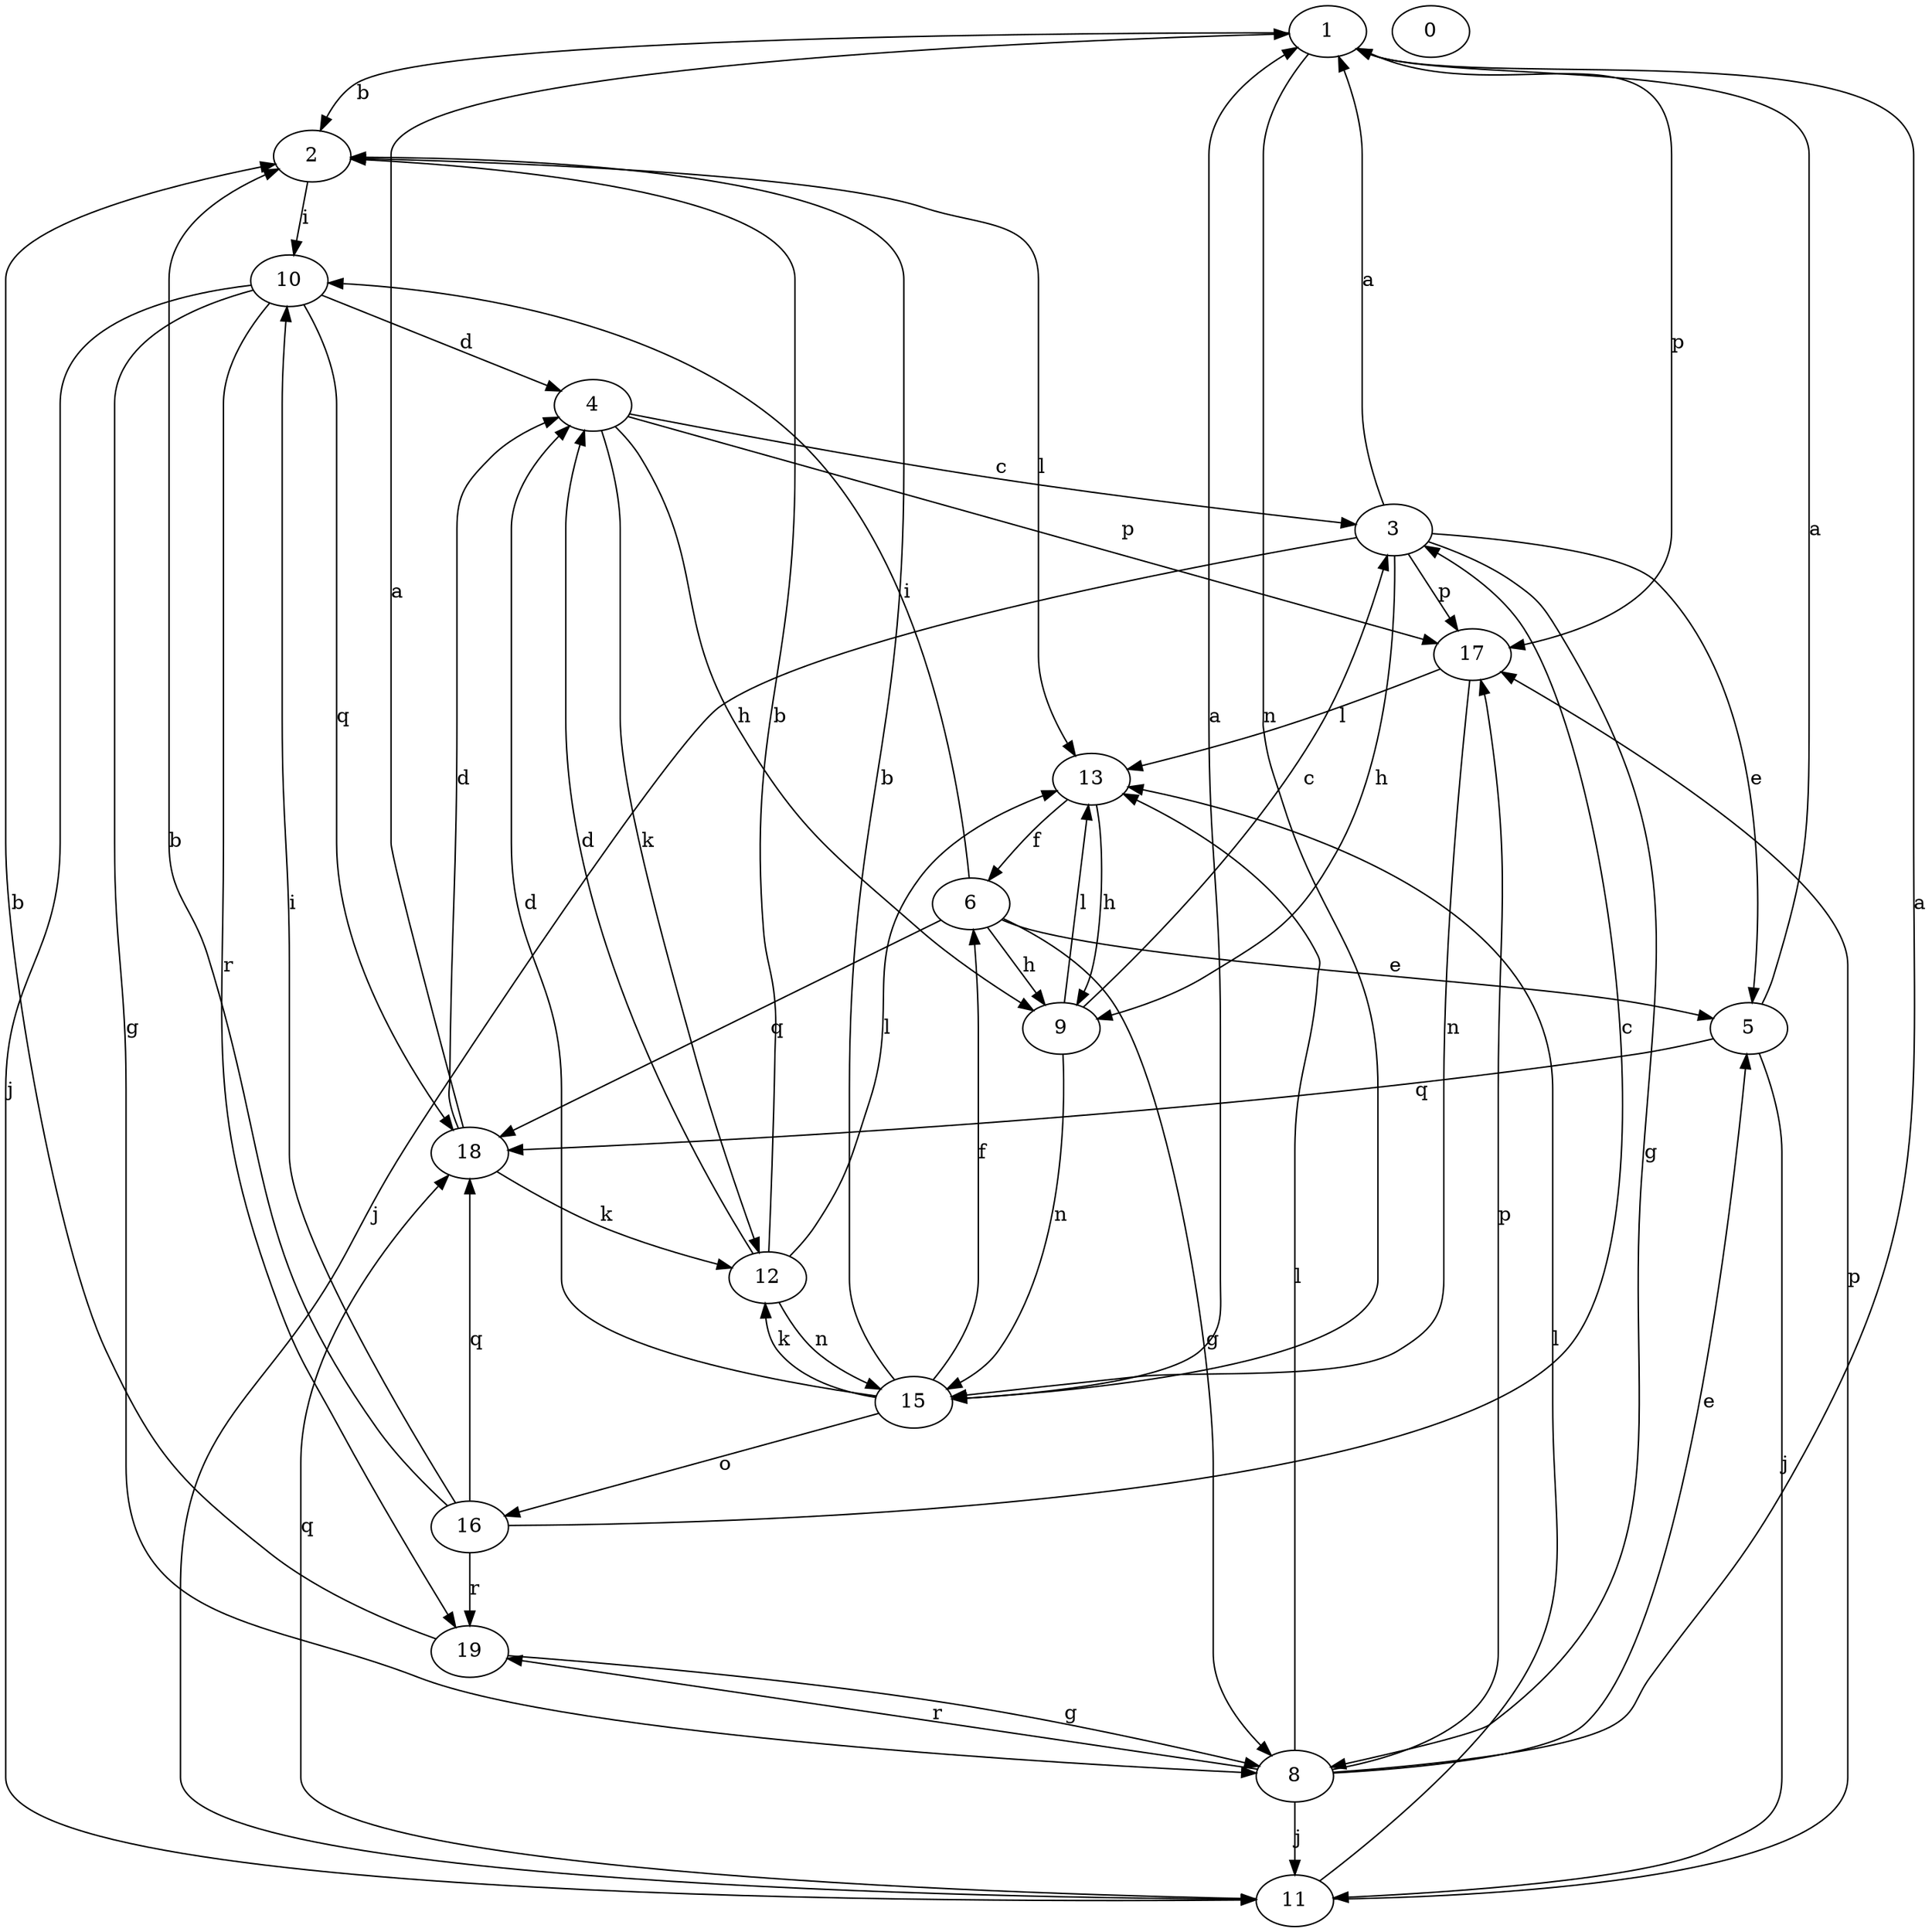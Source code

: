 strict digraph  {
1;
2;
3;
4;
5;
6;
8;
9;
10;
11;
12;
13;
0;
15;
16;
17;
18;
19;
1 -> 2  [label=b];
1 -> 15  [label=n];
1 -> 17  [label=p];
2 -> 10  [label=i];
2 -> 13  [label=l];
3 -> 1  [label=a];
3 -> 5  [label=e];
3 -> 8  [label=g];
3 -> 9  [label=h];
3 -> 11  [label=j];
3 -> 17  [label=p];
4 -> 3  [label=c];
4 -> 9  [label=h];
4 -> 12  [label=k];
4 -> 17  [label=p];
5 -> 1  [label=a];
5 -> 11  [label=j];
5 -> 18  [label=q];
6 -> 5  [label=e];
6 -> 8  [label=g];
6 -> 9  [label=h];
6 -> 10  [label=i];
6 -> 18  [label=q];
8 -> 1  [label=a];
8 -> 5  [label=e];
8 -> 11  [label=j];
8 -> 13  [label=l];
8 -> 17  [label=p];
8 -> 19  [label=r];
9 -> 3  [label=c];
9 -> 13  [label=l];
9 -> 15  [label=n];
10 -> 4  [label=d];
10 -> 8  [label=g];
10 -> 11  [label=j];
10 -> 18  [label=q];
10 -> 19  [label=r];
11 -> 13  [label=l];
11 -> 17  [label=p];
11 -> 18  [label=q];
12 -> 2  [label=b];
12 -> 4  [label=d];
12 -> 13  [label=l];
12 -> 15  [label=n];
13 -> 6  [label=f];
13 -> 9  [label=h];
15 -> 1  [label=a];
15 -> 2  [label=b];
15 -> 4  [label=d];
15 -> 6  [label=f];
15 -> 12  [label=k];
15 -> 16  [label=o];
16 -> 2  [label=b];
16 -> 3  [label=c];
16 -> 10  [label=i];
16 -> 18  [label=q];
16 -> 19  [label=r];
17 -> 13  [label=l];
17 -> 15  [label=n];
18 -> 1  [label=a];
18 -> 4  [label=d];
18 -> 12  [label=k];
19 -> 2  [label=b];
19 -> 8  [label=g];
}
